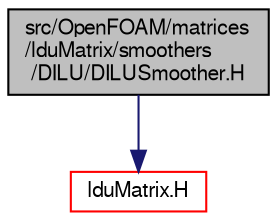 digraph "src/OpenFOAM/matrices/lduMatrix/smoothers/DILU/DILUSmoother.H"
{
  bgcolor="transparent";
  edge [fontname="FreeSans",fontsize="10",labelfontname="FreeSans",labelfontsize="10"];
  node [fontname="FreeSans",fontsize="10",shape=record];
  Node0 [label="src/OpenFOAM/matrices\l/lduMatrix/smoothers\l/DILU/DILUSmoother.H",height=0.2,width=0.4,color="black", fillcolor="grey75", style="filled", fontcolor="black"];
  Node0 -> Node1 [color="midnightblue",fontsize="10",style="solid",fontname="FreeSans"];
  Node1 [label="lduMatrix.H",height=0.2,width=0.4,color="red",URL="$a10694.html"];
}
